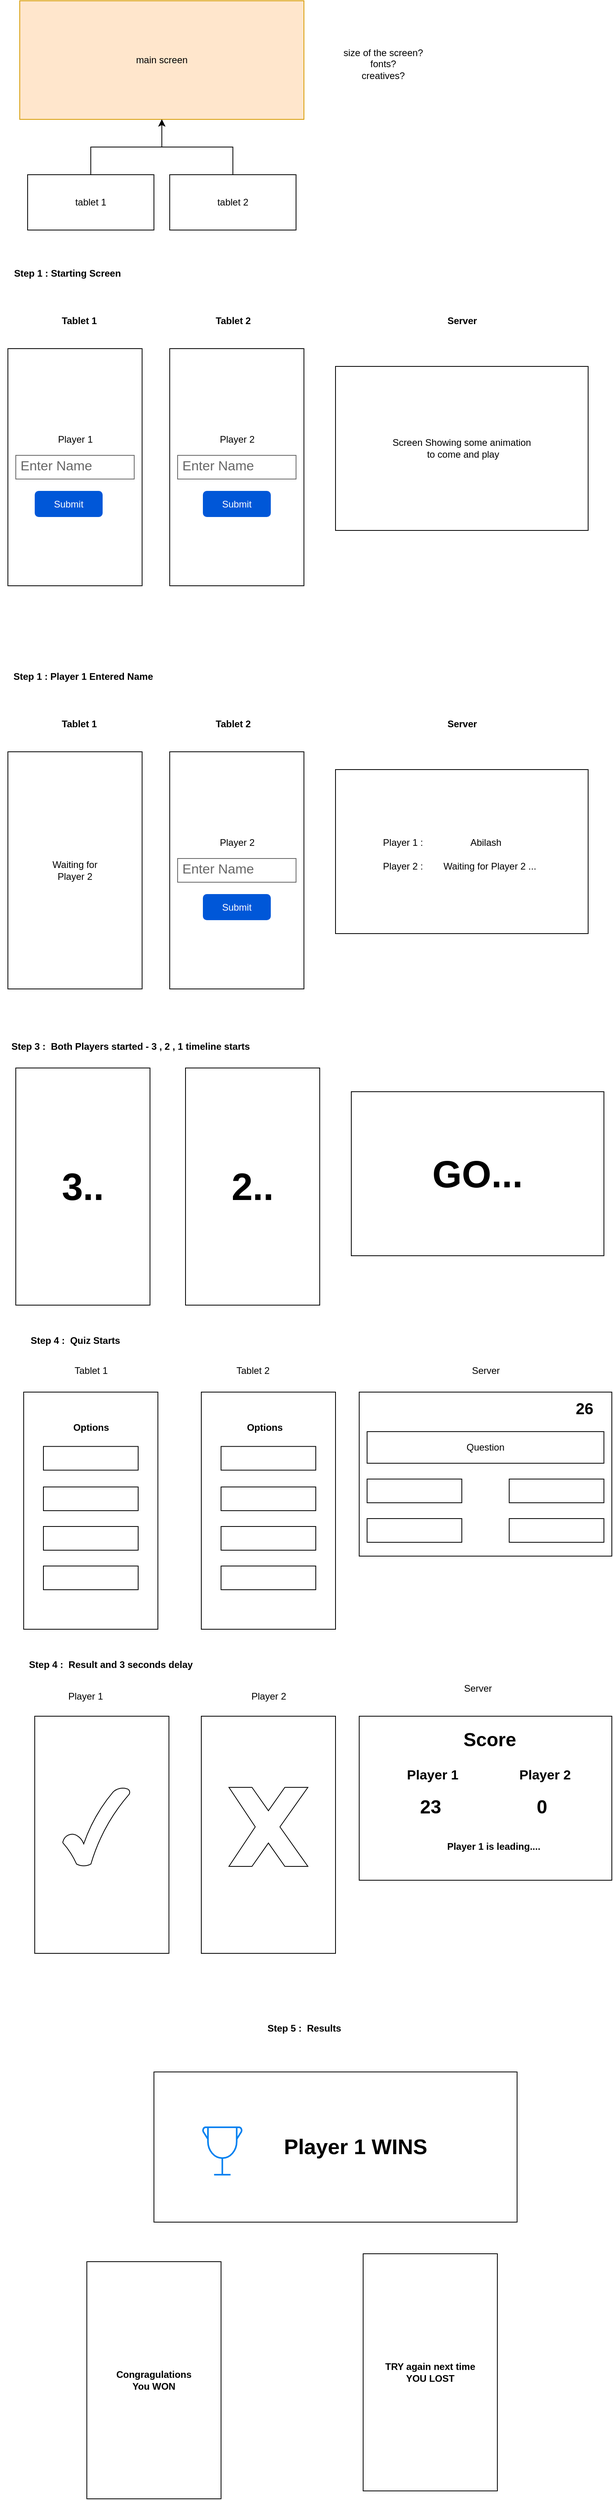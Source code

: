<mxfile version="22.0.6" type="github">
  <diagram name="Page-1" id="9RO-aVoUiyk2Dby62fVC">
    <mxGraphModel dx="1242" dy="735" grid="1" gridSize="10" guides="1" tooltips="1" connect="1" arrows="1" fold="1" page="1" pageScale="1" pageWidth="850" pageHeight="1100" math="0" shadow="0">
      <root>
        <mxCell id="0" />
        <mxCell id="1" parent="0" />
        <mxCell id="Jg5X8BH4Wtc2XX80gvvZ-92" value="" style="rounded=0;whiteSpace=wrap;html=1;" vertex="1" parent="1">
          <mxGeometry x="250" y="2670" width="460" height="190" as="geometry" />
        </mxCell>
        <mxCell id="Jg5X8BH4Wtc2XX80gvvZ-1" value="main screen" style="rounded=0;whiteSpace=wrap;html=1;fillColor=#ffe6cc;strokeColor=#d79b00;" vertex="1" parent="1">
          <mxGeometry x="80" y="50" width="360" height="150" as="geometry" />
        </mxCell>
        <mxCell id="Jg5X8BH4Wtc2XX80gvvZ-5" style="edgeStyle=orthogonalEdgeStyle;rounded=0;orthogonalLoop=1;jettySize=auto;html=1;" edge="1" parent="1" source="Jg5X8BH4Wtc2XX80gvvZ-2" target="Jg5X8BH4Wtc2XX80gvvZ-1">
          <mxGeometry relative="1" as="geometry" />
        </mxCell>
        <mxCell id="Jg5X8BH4Wtc2XX80gvvZ-2" value="tablet 1" style="rounded=0;whiteSpace=wrap;html=1;" vertex="1" parent="1">
          <mxGeometry x="90" y="270" width="160" height="70" as="geometry" />
        </mxCell>
        <mxCell id="Jg5X8BH4Wtc2XX80gvvZ-6" style="edgeStyle=orthogonalEdgeStyle;rounded=0;orthogonalLoop=1;jettySize=auto;html=1;" edge="1" parent="1" source="Jg5X8BH4Wtc2XX80gvvZ-3" target="Jg5X8BH4Wtc2XX80gvvZ-1">
          <mxGeometry relative="1" as="geometry" />
        </mxCell>
        <mxCell id="Jg5X8BH4Wtc2XX80gvvZ-3" value="tablet 2" style="rounded=0;whiteSpace=wrap;html=1;" vertex="1" parent="1">
          <mxGeometry x="270" y="270" width="160" height="70" as="geometry" />
        </mxCell>
        <mxCell id="Jg5X8BH4Wtc2XX80gvvZ-4" value="size of the screen?&lt;br&gt;fonts?&lt;br&gt;creatives?" style="text;html=1;align=center;verticalAlign=middle;resizable=0;points=[];autosize=1;strokeColor=none;fillColor=none;" vertex="1" parent="1">
          <mxGeometry x="480" y="100" width="120" height="60" as="geometry" />
        </mxCell>
        <mxCell id="Jg5X8BH4Wtc2XX80gvvZ-7" value="&lt;b&gt;Step 1 : Starting Screen&lt;/b&gt;" style="text;html=1;align=center;verticalAlign=middle;resizable=0;points=[];autosize=1;strokeColor=none;fillColor=none;" vertex="1" parent="1">
          <mxGeometry x="60" y="380" width="160" height="30" as="geometry" />
        </mxCell>
        <mxCell id="Jg5X8BH4Wtc2XX80gvvZ-8" value="&lt;b&gt;Tablet 1&lt;/b&gt;" style="text;html=1;align=center;verticalAlign=middle;resizable=0;points=[];autosize=1;strokeColor=none;fillColor=none;" vertex="1" parent="1">
          <mxGeometry x="120" y="440" width="70" height="30" as="geometry" />
        </mxCell>
        <mxCell id="Jg5X8BH4Wtc2XX80gvvZ-9" value="&lt;b&gt;Tablet 2&lt;/b&gt;" style="text;html=1;align=center;verticalAlign=middle;resizable=0;points=[];autosize=1;strokeColor=none;fillColor=none;" vertex="1" parent="1">
          <mxGeometry x="315" y="440" width="70" height="30" as="geometry" />
        </mxCell>
        <mxCell id="Jg5X8BH4Wtc2XX80gvvZ-10" value="" style="rounded=0;whiteSpace=wrap;html=1;" vertex="1" parent="1">
          <mxGeometry x="65" y="490" width="170" height="300" as="geometry" />
        </mxCell>
        <mxCell id="Jg5X8BH4Wtc2XX80gvvZ-12" value="Enter Name" style="strokeWidth=1;shadow=0;dashed=0;align=center;html=1;shape=mxgraph.mockup.text.textBox;fontColor=#666666;align=left;fontSize=17;spacingLeft=4;spacingTop=-3;whiteSpace=wrap;strokeColor=#666666;mainText=" vertex="1" parent="1">
          <mxGeometry x="75" y="625" width="150" height="30" as="geometry" />
        </mxCell>
        <mxCell id="Jg5X8BH4Wtc2XX80gvvZ-13" value="Player 1" style="text;html=1;align=center;verticalAlign=middle;resizable=0;points=[];autosize=1;strokeColor=none;fillColor=none;" vertex="1" parent="1">
          <mxGeometry x="115" y="590" width="70" height="30" as="geometry" />
        </mxCell>
        <mxCell id="Jg5X8BH4Wtc2XX80gvvZ-15" value="" style="rounded=0;whiteSpace=wrap;html=1;" vertex="1" parent="1">
          <mxGeometry x="270" y="490" width="170" height="300" as="geometry" />
        </mxCell>
        <mxCell id="Jg5X8BH4Wtc2XX80gvvZ-16" value="Enter Name" style="strokeWidth=1;shadow=0;dashed=0;align=center;html=1;shape=mxgraph.mockup.text.textBox;fontColor=#666666;align=left;fontSize=17;spacingLeft=4;spacingTop=-3;whiteSpace=wrap;strokeColor=#666666;mainText=" vertex="1" parent="1">
          <mxGeometry x="280" y="625" width="150" height="30" as="geometry" />
        </mxCell>
        <mxCell id="Jg5X8BH4Wtc2XX80gvvZ-17" value="Player 2" style="text;html=1;align=center;verticalAlign=middle;resizable=0;points=[];autosize=1;strokeColor=none;fillColor=none;" vertex="1" parent="1">
          <mxGeometry x="320" y="590" width="70" height="30" as="geometry" />
        </mxCell>
        <mxCell id="Jg5X8BH4Wtc2XX80gvvZ-21" value="Screen Showing some animation&lt;br&gt;&amp;nbsp;to come and play" style="rounded=0;whiteSpace=wrap;html=1;" vertex="1" parent="1">
          <mxGeometry x="480" y="512.5" width="320" height="207.5" as="geometry" />
        </mxCell>
        <mxCell id="Jg5X8BH4Wtc2XX80gvvZ-22" value="&lt;b&gt;Server&lt;/b&gt;" style="text;html=1;align=center;verticalAlign=middle;resizable=0;points=[];autosize=1;strokeColor=none;fillColor=none;" vertex="1" parent="1">
          <mxGeometry x="610" y="440" width="60" height="30" as="geometry" />
        </mxCell>
        <mxCell id="Jg5X8BH4Wtc2XX80gvvZ-23" value="&lt;b&gt;Tablet 1&lt;/b&gt;" style="text;html=1;align=center;verticalAlign=middle;resizable=0;points=[];autosize=1;strokeColor=none;fillColor=none;" vertex="1" parent="1">
          <mxGeometry x="120" y="950" width="70" height="30" as="geometry" />
        </mxCell>
        <mxCell id="Jg5X8BH4Wtc2XX80gvvZ-24" value="&lt;b&gt;Tablet 2&lt;/b&gt;" style="text;html=1;align=center;verticalAlign=middle;resizable=0;points=[];autosize=1;strokeColor=none;fillColor=none;" vertex="1" parent="1">
          <mxGeometry x="315" y="950" width="70" height="30" as="geometry" />
        </mxCell>
        <mxCell id="Jg5X8BH4Wtc2XX80gvvZ-25" value="" style="rounded=0;whiteSpace=wrap;html=1;" vertex="1" parent="1">
          <mxGeometry x="65" y="1000" width="170" height="300" as="geometry" />
        </mxCell>
        <mxCell id="Jg5X8BH4Wtc2XX80gvvZ-28" value="" style="rounded=0;whiteSpace=wrap;html=1;" vertex="1" parent="1">
          <mxGeometry x="270" y="1000" width="170" height="300" as="geometry" />
        </mxCell>
        <mxCell id="Jg5X8BH4Wtc2XX80gvvZ-29" value="Enter Name" style="strokeWidth=1;shadow=0;dashed=0;align=center;html=1;shape=mxgraph.mockup.text.textBox;fontColor=#666666;align=left;fontSize=17;spacingLeft=4;spacingTop=-3;whiteSpace=wrap;strokeColor=#666666;mainText=" vertex="1" parent="1">
          <mxGeometry x="280" y="1135" width="150" height="30" as="geometry" />
        </mxCell>
        <mxCell id="Jg5X8BH4Wtc2XX80gvvZ-30" value="Player 2" style="text;html=1;align=center;verticalAlign=middle;resizable=0;points=[];autosize=1;strokeColor=none;fillColor=none;" vertex="1" parent="1">
          <mxGeometry x="320" y="1100" width="70" height="30" as="geometry" />
        </mxCell>
        <mxCell id="Jg5X8BH4Wtc2XX80gvvZ-31" value="" style="rounded=0;whiteSpace=wrap;html=1;" vertex="1" parent="1">
          <mxGeometry x="480" y="1022.5" width="320" height="207.5" as="geometry" />
        </mxCell>
        <mxCell id="Jg5X8BH4Wtc2XX80gvvZ-32" value="&lt;b&gt;Server&lt;/b&gt;" style="text;html=1;align=center;verticalAlign=middle;resizable=0;points=[];autosize=1;strokeColor=none;fillColor=none;" vertex="1" parent="1">
          <mxGeometry x="610" y="950" width="60" height="30" as="geometry" />
        </mxCell>
        <mxCell id="Jg5X8BH4Wtc2XX80gvvZ-33" value="&lt;b&gt;Step 1 : Player 1 Entered Name&lt;/b&gt;" style="text;html=1;align=center;verticalAlign=middle;resizable=0;points=[];autosize=1;strokeColor=none;fillColor=none;" vertex="1" parent="1">
          <mxGeometry x="60" y="890" width="200" height="30" as="geometry" />
        </mxCell>
        <mxCell id="Jg5X8BH4Wtc2XX80gvvZ-34" value="Submit" style="rounded=1;fillColor=#0057D8;align=center;strokeColor=none;html=1;whiteSpace=wrap;fontColor=#ffffff;fontSize=12;sketch=0;" vertex="1" parent="1">
          <mxGeometry x="99" y="670" width="86" height="33" as="geometry" />
        </mxCell>
        <mxCell id="Jg5X8BH4Wtc2XX80gvvZ-37" value="Submit" style="rounded=1;fillColor=#0057D8;align=center;strokeColor=none;html=1;whiteSpace=wrap;fontColor=#ffffff;fontSize=12;sketch=0;" vertex="1" parent="1">
          <mxGeometry x="312" y="670" width="86" height="33" as="geometry" />
        </mxCell>
        <mxCell id="Jg5X8BH4Wtc2XX80gvvZ-39" value="Submit" style="rounded=1;fillColor=#0057D8;align=center;strokeColor=none;html=1;whiteSpace=wrap;fontColor=#ffffff;fontSize=12;sketch=0;" vertex="1" parent="1">
          <mxGeometry x="312" y="1180" width="86" height="33" as="geometry" />
        </mxCell>
        <mxCell id="Jg5X8BH4Wtc2XX80gvvZ-40" value="Waiting for Player 2" style="text;html=1;strokeColor=none;fillColor=none;align=center;verticalAlign=middle;whiteSpace=wrap;rounded=0;" vertex="1" parent="1">
          <mxGeometry x="120" y="1135" width="60" height="30" as="geometry" />
        </mxCell>
        <mxCell id="Jg5X8BH4Wtc2XX80gvvZ-41" value="Waiting for Player 2 ..." style="text;html=1;align=center;verticalAlign=middle;resizable=0;points=[];autosize=1;strokeColor=none;fillColor=none;" vertex="1" parent="1">
          <mxGeometry x="605" y="1130" width="140" height="30" as="geometry" />
        </mxCell>
        <mxCell id="Jg5X8BH4Wtc2XX80gvvZ-42" value="Player 1 :" style="text;html=1;align=center;verticalAlign=middle;resizable=0;points=[];autosize=1;strokeColor=none;fillColor=none;" vertex="1" parent="1">
          <mxGeometry x="530" y="1100" width="70" height="30" as="geometry" />
        </mxCell>
        <mxCell id="Jg5X8BH4Wtc2XX80gvvZ-43" value="Abilash" style="text;html=1;align=center;verticalAlign=middle;resizable=0;points=[];autosize=1;strokeColor=none;fillColor=none;" vertex="1" parent="1">
          <mxGeometry x="640" y="1100" width="60" height="30" as="geometry" />
        </mxCell>
        <mxCell id="Jg5X8BH4Wtc2XX80gvvZ-44" value="Player 2 :" style="text;html=1;align=center;verticalAlign=middle;resizable=0;points=[];autosize=1;strokeColor=none;fillColor=none;" vertex="1" parent="1">
          <mxGeometry x="530" y="1130" width="70" height="30" as="geometry" />
        </mxCell>
        <mxCell id="Jg5X8BH4Wtc2XX80gvvZ-45" value="&lt;b&gt;Step 3 :&amp;nbsp; Both Players started - 3 , 2 , 1 timeline starts&lt;/b&gt;" style="text;html=1;align=center;verticalAlign=middle;resizable=0;points=[];autosize=1;strokeColor=none;fillColor=none;" vertex="1" parent="1">
          <mxGeometry x="55" y="1358" width="330" height="30" as="geometry" />
        </mxCell>
        <mxCell id="Jg5X8BH4Wtc2XX80gvvZ-46" value="&lt;b&gt;&lt;font style=&quot;font-size: 48px;&quot;&gt;3..&lt;/font&gt;&lt;/b&gt;" style="rounded=0;whiteSpace=wrap;html=1;" vertex="1" parent="1">
          <mxGeometry x="75" y="1400" width="170" height="300" as="geometry" />
        </mxCell>
        <mxCell id="Jg5X8BH4Wtc2XX80gvvZ-47" value="&lt;b style=&quot;border-color: var(--border-color);&quot;&gt;&lt;font style=&quot;border-color: var(--border-color); font-size: 48px;&quot;&gt;2..&lt;/font&gt;&lt;/b&gt;" style="rounded=0;whiteSpace=wrap;html=1;" vertex="1" parent="1">
          <mxGeometry x="290" y="1400" width="170" height="300" as="geometry" />
        </mxCell>
        <mxCell id="Jg5X8BH4Wtc2XX80gvvZ-49" value="&lt;b style=&quot;border-color: var(--border-color);&quot;&gt;&lt;font style=&quot;border-color: var(--border-color); font-size: 48px;&quot;&gt;GO...&lt;/font&gt;&lt;/b&gt;" style="rounded=0;whiteSpace=wrap;html=1;" vertex="1" parent="1">
          <mxGeometry x="500" y="1430" width="320" height="207.5" as="geometry" />
        </mxCell>
        <mxCell id="Jg5X8BH4Wtc2XX80gvvZ-50" value="&lt;b&gt;Step 4 :&amp;nbsp; Quiz Starts&lt;/b&gt;" style="text;html=1;align=center;verticalAlign=middle;resizable=0;points=[];autosize=1;strokeColor=none;fillColor=none;" vertex="1" parent="1">
          <mxGeometry x="80" y="1730" width="140" height="30" as="geometry" />
        </mxCell>
        <mxCell id="Jg5X8BH4Wtc2XX80gvvZ-51" value="" style="rounded=0;whiteSpace=wrap;html=1;" vertex="1" parent="1">
          <mxGeometry x="510" y="1810" width="320" height="207.5" as="geometry" />
        </mxCell>
        <mxCell id="Jg5X8BH4Wtc2XX80gvvZ-52" value="Question" style="rounded=0;whiteSpace=wrap;html=1;" vertex="1" parent="1">
          <mxGeometry x="520" y="1860" width="300" height="40" as="geometry" />
        </mxCell>
        <mxCell id="Jg5X8BH4Wtc2XX80gvvZ-53" value="" style="rounded=0;whiteSpace=wrap;html=1;" vertex="1" parent="1">
          <mxGeometry x="520" y="1920" width="120" height="30" as="geometry" />
        </mxCell>
        <mxCell id="Jg5X8BH4Wtc2XX80gvvZ-54" value="" style="rounded=0;whiteSpace=wrap;html=1;" vertex="1" parent="1">
          <mxGeometry x="520" y="1970" width="120" height="30" as="geometry" />
        </mxCell>
        <mxCell id="Jg5X8BH4Wtc2XX80gvvZ-55" value="" style="rounded=0;whiteSpace=wrap;html=1;" vertex="1" parent="1">
          <mxGeometry x="700" y="1970" width="120" height="30" as="geometry" />
        </mxCell>
        <mxCell id="Jg5X8BH4Wtc2XX80gvvZ-56" value="" style="rounded=0;whiteSpace=wrap;html=1;" vertex="1" parent="1">
          <mxGeometry x="700" y="1920" width="120" height="30" as="geometry" />
        </mxCell>
        <mxCell id="Jg5X8BH4Wtc2XX80gvvZ-57" value="" style="rounded=0;whiteSpace=wrap;html=1;" vertex="1" parent="1">
          <mxGeometry x="85" y="1810" width="170" height="300" as="geometry" />
        </mxCell>
        <mxCell id="Jg5X8BH4Wtc2XX80gvvZ-58" value="" style="rounded=0;whiteSpace=wrap;html=1;" vertex="1" parent="1">
          <mxGeometry x="110" y="1878.75" width="120" height="30" as="geometry" />
        </mxCell>
        <mxCell id="Jg5X8BH4Wtc2XX80gvvZ-59" value="" style="rounded=0;whiteSpace=wrap;html=1;" vertex="1" parent="1">
          <mxGeometry x="110" y="1930" width="120" height="30" as="geometry" />
        </mxCell>
        <mxCell id="Jg5X8BH4Wtc2XX80gvvZ-60" value="" style="rounded=0;whiteSpace=wrap;html=1;" vertex="1" parent="1">
          <mxGeometry x="110" y="1980" width="120" height="30" as="geometry" />
        </mxCell>
        <mxCell id="Jg5X8BH4Wtc2XX80gvvZ-61" value="" style="rounded=0;whiteSpace=wrap;html=1;" vertex="1" parent="1">
          <mxGeometry x="110" y="2030" width="120" height="30" as="geometry" />
        </mxCell>
        <mxCell id="Jg5X8BH4Wtc2XX80gvvZ-62" value="&lt;b&gt;Options&lt;/b&gt;" style="text;html=1;align=center;verticalAlign=middle;resizable=0;points=[];autosize=1;strokeColor=none;fillColor=none;" vertex="1" parent="1">
          <mxGeometry x="135" y="1840" width="70" height="30" as="geometry" />
        </mxCell>
        <mxCell id="Jg5X8BH4Wtc2XX80gvvZ-63" value="Tablet 1" style="text;html=1;align=center;verticalAlign=middle;resizable=0;points=[];autosize=1;strokeColor=none;fillColor=none;" vertex="1" parent="1">
          <mxGeometry x="135" y="1768" width="70" height="30" as="geometry" />
        </mxCell>
        <mxCell id="Jg5X8BH4Wtc2XX80gvvZ-64" value="Tablet 2" style="text;html=1;align=center;verticalAlign=middle;resizable=0;points=[];autosize=1;strokeColor=none;fillColor=none;" vertex="1" parent="1">
          <mxGeometry x="340" y="1768" width="70" height="30" as="geometry" />
        </mxCell>
        <mxCell id="Jg5X8BH4Wtc2XX80gvvZ-65" value="" style="rounded=0;whiteSpace=wrap;html=1;" vertex="1" parent="1">
          <mxGeometry x="310" y="1810" width="170" height="300" as="geometry" />
        </mxCell>
        <mxCell id="Jg5X8BH4Wtc2XX80gvvZ-66" value="&lt;b&gt;Options&lt;/b&gt;" style="text;html=1;align=center;verticalAlign=middle;resizable=0;points=[];autosize=1;strokeColor=none;fillColor=none;" vertex="1" parent="1">
          <mxGeometry x="355" y="1840" width="70" height="30" as="geometry" />
        </mxCell>
        <mxCell id="Jg5X8BH4Wtc2XX80gvvZ-67" value="" style="rounded=0;whiteSpace=wrap;html=1;" vertex="1" parent="1">
          <mxGeometry x="335" y="1878.75" width="120" height="30" as="geometry" />
        </mxCell>
        <mxCell id="Jg5X8BH4Wtc2XX80gvvZ-68" value="" style="rounded=0;whiteSpace=wrap;html=1;" vertex="1" parent="1">
          <mxGeometry x="335" y="1930" width="120" height="30" as="geometry" />
        </mxCell>
        <mxCell id="Jg5X8BH4Wtc2XX80gvvZ-69" value="" style="rounded=0;whiteSpace=wrap;html=1;" vertex="1" parent="1">
          <mxGeometry x="335" y="1980" width="120" height="30" as="geometry" />
        </mxCell>
        <mxCell id="Jg5X8BH4Wtc2XX80gvvZ-70" value="" style="rounded=0;whiteSpace=wrap;html=1;" vertex="1" parent="1">
          <mxGeometry x="335" y="2030" width="120" height="30" as="geometry" />
        </mxCell>
        <mxCell id="Jg5X8BH4Wtc2XX80gvvZ-71" value="Server" style="text;html=1;align=center;verticalAlign=middle;resizable=0;points=[];autosize=1;strokeColor=none;fillColor=none;" vertex="1" parent="1">
          <mxGeometry x="640" y="1768" width="60" height="30" as="geometry" />
        </mxCell>
        <mxCell id="Jg5X8BH4Wtc2XX80gvvZ-72" value="" style="rounded=0;whiteSpace=wrap;html=1;" vertex="1" parent="1">
          <mxGeometry x="310" y="2220" width="170" height="300" as="geometry" />
        </mxCell>
        <mxCell id="Jg5X8BH4Wtc2XX80gvvZ-73" value="" style="rounded=0;whiteSpace=wrap;html=1;" vertex="1" parent="1">
          <mxGeometry x="99" y="2220" width="170" height="300" as="geometry" />
        </mxCell>
        <mxCell id="Jg5X8BH4Wtc2XX80gvvZ-74" value="" style="verticalLabelPosition=bottom;verticalAlign=top;html=1;shape=mxgraph.basic.tick" vertex="1" parent="1">
          <mxGeometry x="134.5" y="2310" width="85" height="100" as="geometry" />
        </mxCell>
        <mxCell id="Jg5X8BH4Wtc2XX80gvvZ-75" value="Player 1" style="text;html=1;align=center;verticalAlign=middle;resizable=0;points=[];autosize=1;strokeColor=none;fillColor=none;" vertex="1" parent="1">
          <mxGeometry x="127.5" y="2180" width="70" height="30" as="geometry" />
        </mxCell>
        <mxCell id="Jg5X8BH4Wtc2XX80gvvZ-77" value="" style="verticalLabelPosition=bottom;verticalAlign=top;html=1;shape=mxgraph.basic.x" vertex="1" parent="1">
          <mxGeometry x="345" y="2310" width="100" height="100" as="geometry" />
        </mxCell>
        <mxCell id="Jg5X8BH4Wtc2XX80gvvZ-78" value="&lt;b&gt;&lt;font style=&quot;font-size: 20px;&quot;&gt;26&lt;/font&gt;&lt;/b&gt;" style="text;html=1;align=center;verticalAlign=middle;resizable=0;points=[];autosize=1;strokeColor=none;fillColor=none;" vertex="1" parent="1">
          <mxGeometry x="770" y="1810" width="50" height="40" as="geometry" />
        </mxCell>
        <mxCell id="Jg5X8BH4Wtc2XX80gvvZ-79" value="" style="rounded=0;whiteSpace=wrap;html=1;" vertex="1" parent="1">
          <mxGeometry x="510" y="2220" width="320" height="207.5" as="geometry" />
        </mxCell>
        <mxCell id="Jg5X8BH4Wtc2XX80gvvZ-80" value="Player 2" style="text;html=1;align=center;verticalAlign=middle;resizable=0;points=[];autosize=1;strokeColor=none;fillColor=none;" vertex="1" parent="1">
          <mxGeometry x="360" y="2180" width="70" height="30" as="geometry" />
        </mxCell>
        <mxCell id="Jg5X8BH4Wtc2XX80gvvZ-81" value="Server" style="text;html=1;align=center;verticalAlign=middle;resizable=0;points=[];autosize=1;strokeColor=none;fillColor=none;" vertex="1" parent="1">
          <mxGeometry x="630" y="2170" width="60" height="30" as="geometry" />
        </mxCell>
        <mxCell id="Jg5X8BH4Wtc2XX80gvvZ-83" value="&lt;b&gt;&lt;font style=&quot;font-size: 17px;&quot;&gt;Player 1&amp;nbsp;&lt;/font&gt;&lt;/b&gt;" style="text;html=1;align=center;verticalAlign=middle;resizable=0;points=[];autosize=1;strokeColor=none;fillColor=none;" vertex="1" parent="1">
          <mxGeometry x="560" y="2280" width="90" height="30" as="geometry" />
        </mxCell>
        <mxCell id="Jg5X8BH4Wtc2XX80gvvZ-84" value="&lt;b&gt;Step 4 :&amp;nbsp; Result and 3 seconds delay&lt;/b&gt;" style="text;html=1;align=center;verticalAlign=middle;resizable=0;points=[];autosize=1;strokeColor=none;fillColor=none;" vertex="1" parent="1">
          <mxGeometry x="80" y="2140" width="230" height="30" as="geometry" />
        </mxCell>
        <mxCell id="Jg5X8BH4Wtc2XX80gvvZ-85" value="&lt;b&gt;&lt;font style=&quot;font-size: 24px;&quot;&gt;Score&lt;/font&gt;&lt;/b&gt;" style="text;html=1;align=center;verticalAlign=middle;resizable=0;points=[];autosize=1;strokeColor=none;fillColor=none;" vertex="1" parent="1">
          <mxGeometry x="630" y="2230" width="90" height="40" as="geometry" />
        </mxCell>
        <mxCell id="Jg5X8BH4Wtc2XX80gvvZ-86" value="&lt;b&gt;&lt;font style=&quot;font-size: 17px;&quot;&gt;Player 2&lt;/font&gt;&lt;/b&gt;" style="text;html=1;align=center;verticalAlign=middle;resizable=0;points=[];autosize=1;strokeColor=none;fillColor=none;" vertex="1" parent="1">
          <mxGeometry x="700" y="2280" width="90" height="30" as="geometry" />
        </mxCell>
        <mxCell id="Jg5X8BH4Wtc2XX80gvvZ-87" value="&lt;b&gt;&lt;font style=&quot;font-size: 24px;&quot;&gt;23&lt;/font&gt;&lt;/b&gt;" style="text;html=1;align=center;verticalAlign=middle;resizable=0;points=[];autosize=1;strokeColor=none;fillColor=none;" vertex="1" parent="1">
          <mxGeometry x="575" y="2315" width="50" height="40" as="geometry" />
        </mxCell>
        <mxCell id="Jg5X8BH4Wtc2XX80gvvZ-88" value="&lt;b&gt;&lt;font style=&quot;font-size: 24px;&quot;&gt;0&lt;/font&gt;&lt;/b&gt;" style="text;html=1;align=center;verticalAlign=middle;resizable=0;points=[];autosize=1;strokeColor=none;fillColor=none;" vertex="1" parent="1">
          <mxGeometry x="721" y="2315" width="40" height="40" as="geometry" />
        </mxCell>
        <mxCell id="Jg5X8BH4Wtc2XX80gvvZ-89" value="&lt;b&gt;Player 1 is leading....&lt;/b&gt;" style="text;html=1;align=center;verticalAlign=middle;resizable=0;points=[];autosize=1;strokeColor=none;fillColor=none;" vertex="1" parent="1">
          <mxGeometry x="610" y="2370" width="140" height="30" as="geometry" />
        </mxCell>
        <mxCell id="Jg5X8BH4Wtc2XX80gvvZ-90" value="&lt;b&gt;Step 5 :&amp;nbsp; Results&lt;/b&gt;" style="text;html=1;align=center;verticalAlign=middle;resizable=0;points=[];autosize=1;strokeColor=none;fillColor=none;" vertex="1" parent="1">
          <mxGeometry x="380" y="2600" width="120" height="30" as="geometry" />
        </mxCell>
        <mxCell id="Jg5X8BH4Wtc2XX80gvvZ-91" value="" style="html=1;verticalLabelPosition=bottom;align=center;labelBackgroundColor=#ffffff;verticalAlign=top;strokeWidth=2;strokeColor=#0080F0;shadow=0;dashed=0;shape=mxgraph.ios7.icons.trophy;" vertex="1" parent="1">
          <mxGeometry x="312" y="2740" width="49.25" height="60" as="geometry" />
        </mxCell>
        <mxCell id="Jg5X8BH4Wtc2XX80gvvZ-95" value="&lt;b&gt;&lt;font style=&quot;font-size: 27px;&quot;&gt;Player 1 WINS&lt;/font&gt;&lt;/b&gt;" style="text;html=1;align=center;verticalAlign=middle;resizable=0;points=[];autosize=1;strokeColor=none;fillColor=none;" vertex="1" parent="1">
          <mxGeometry x="400" y="2740" width="210" height="50" as="geometry" />
        </mxCell>
        <mxCell id="Jg5X8BH4Wtc2XX80gvvZ-96" value="Congragulations&lt;br&gt;You WON" style="rounded=0;whiteSpace=wrap;html=1;fontStyle=1" vertex="1" parent="1">
          <mxGeometry x="165" y="2910" width="170" height="300" as="geometry" />
        </mxCell>
        <mxCell id="Jg5X8BH4Wtc2XX80gvvZ-97" value="TRY again next time&lt;br&gt;YOU LOST" style="rounded=0;whiteSpace=wrap;html=1;fontStyle=1" vertex="1" parent="1">
          <mxGeometry x="515" y="2900" width="170" height="300" as="geometry" />
        </mxCell>
      </root>
    </mxGraphModel>
  </diagram>
</mxfile>
